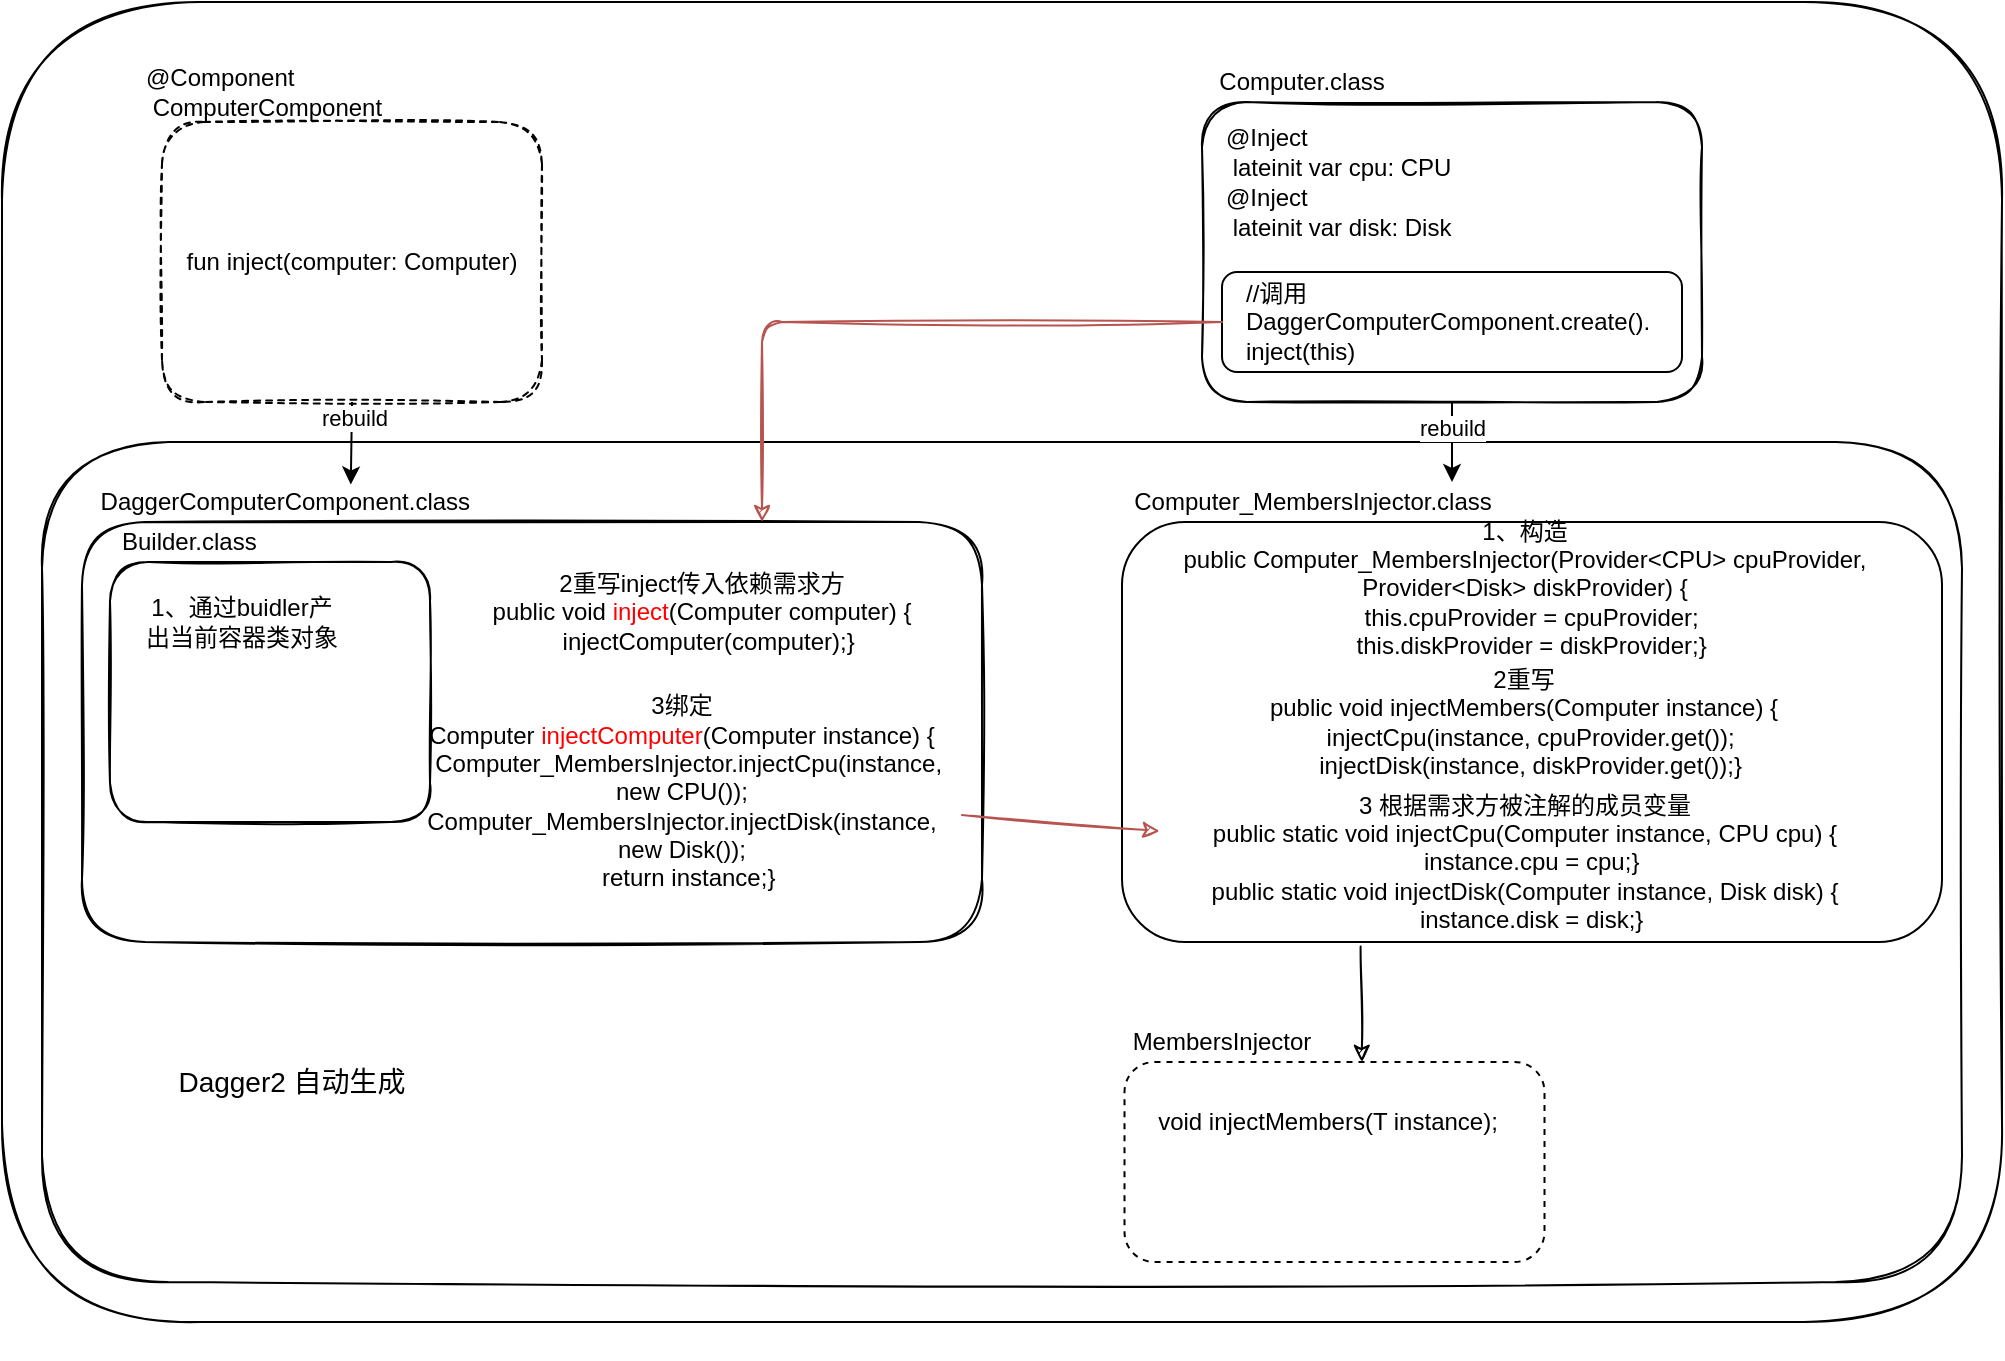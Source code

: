 <mxfile version="15.2.5" type="device"><diagram id="cJATLPq5bY4EHAJQRBKc" name="Page-1"><mxGraphModel dx="1086" dy="806" grid="1" gridSize="10" guides="1" tooltips="1" connect="1" arrows="1" fold="1" page="1" pageScale="1" pageWidth="827" pageHeight="1169" math="0" shadow="0"><root><mxCell id="0"/><mxCell id="1" parent="0"/><mxCell id="OnO3WrSMZDx5xBB0-8Y--55" value="" style="rounded=1;whiteSpace=wrap;html=1;align=left;verticalAlign=top;sketch=1;" vertex="1" parent="1"><mxGeometry x="200" y="280" width="1000" height="660" as="geometry"/></mxCell><mxCell id="OnO3WrSMZDx5xBB0-8Y--43" value="" style="rounded=1;whiteSpace=wrap;html=1;align=left;verticalAlign=top;sketch=1;" vertex="1" parent="1"><mxGeometry x="220" y="500" width="960" height="420" as="geometry"/></mxCell><mxCell id="OnO3WrSMZDx5xBB0-8Y--19" value="" style="rounded=1;whiteSpace=wrap;html=1;align=center;sketch=1;" vertex="1" parent="1"><mxGeometry x="800" y="330" width="250" height="150" as="geometry"/></mxCell><mxCell id="OnO3WrSMZDx5xBB0-8Y--23" value="" style="rounded=1;whiteSpace=wrap;html=1;align=left;verticalAlign=top;" vertex="1" parent="1"><mxGeometry x="810" y="415" width="230" height="50" as="geometry"/></mxCell><mxCell id="OnO3WrSMZDx5xBB0-8Y--1" value="fun inject(computer: Computer)" style="rounded=1;whiteSpace=wrap;html=1;dashed=1;align=center;sketch=1;" vertex="1" parent="1"><mxGeometry x="280" y="340" width="190" height="140" as="geometry"/></mxCell><mxCell id="OnO3WrSMZDx5xBB0-8Y--2" value="@Component&lt;br&gt;&amp;nbsp;ComputerComponent" style="text;html=1;strokeColor=none;fillColor=none;align=left;verticalAlign=middle;whiteSpace=wrap;rounded=0;" vertex="1" parent="1"><mxGeometry x="270" y="310" width="200" height="30" as="geometry"/></mxCell><mxCell id="OnO3WrSMZDx5xBB0-8Y--4" value="" style="rounded=1;whiteSpace=wrap;html=1;align=center;sketch=1;" vertex="1" parent="1"><mxGeometry x="240" y="540" width="450" height="210" as="geometry"/></mxCell><mxCell id="OnO3WrSMZDx5xBB0-8Y--10" value="&lt;div&gt;&amp;nbsp;DaggerComputerComponent.class&lt;/div&gt;" style="text;html=1;strokeColor=none;fillColor=none;align=center;verticalAlign=middle;whiteSpace=wrap;rounded=0;" vertex="1" parent="1"><mxGeometry x="240" y="520" width="200" height="20" as="geometry"/></mxCell><mxCell id="OnO3WrSMZDx5xBB0-8Y--12" value="" style="rounded=1;whiteSpace=wrap;html=1;align=center;verticalAlign=top;sketch=1;" vertex="1" parent="1"><mxGeometry x="254" y="560" width="160" height="130" as="geometry"/></mxCell><mxCell id="OnO3WrSMZDx5xBB0-8Y--14" value="&amp;nbsp;Builder.class" style="text;html=1;strokeColor=none;fillColor=none;align=center;verticalAlign=middle;whiteSpace=wrap;rounded=0;" vertex="1" parent="1"><mxGeometry x="254" y="540" width="76" height="20" as="geometry"/></mxCell><mxCell id="OnO3WrSMZDx5xBB0-8Y--15" value="1、通过buidler产出当前容器类对象" style="text;html=1;strokeColor=none;fillColor=none;align=center;verticalAlign=middle;whiteSpace=wrap;rounded=0;" vertex="1" parent="1"><mxGeometry x="270" y="580" width="100" height="20" as="geometry"/></mxCell><mxCell id="OnO3WrSMZDx5xBB0-8Y--16" value="&lt;div&gt;&lt;span&gt;2重写inject传入依赖需求方&lt;/span&gt;&lt;/div&gt;&lt;div&gt;public void &lt;font color=&quot;#ff0000&quot;&gt;inject&lt;/font&gt;(Computer computer) {&lt;br&gt;&lt;/div&gt;&lt;div&gt;&amp;nbsp; injectComputer(computer);&lt;span&gt;}&lt;/span&gt;&lt;/div&gt;" style="text;html=1;strokeColor=none;fillColor=none;align=center;verticalAlign=middle;whiteSpace=wrap;rounded=0;" vertex="1" parent="1"><mxGeometry x="430" y="550" width="240" height="70" as="geometry"/></mxCell><mxCell id="OnO3WrSMZDx5xBB0-8Y--17" value="&lt;div&gt;3绑定&lt;/div&gt;&lt;div&gt;Computer &lt;font color=&quot;#ff0000&quot;&gt;injectComputer&lt;/font&gt;(Computer instance) {&lt;/div&gt;&lt;div&gt;&amp;nbsp; Computer_MembersInjector.injectCpu(instance, new CPU());&lt;/div&gt;&lt;div&gt;Computer_MembersInjector.injectDisk(instance, new Disk());&lt;br&gt;&lt;/div&gt;&lt;div&gt;&amp;nbsp; return instance;&lt;span&gt;}&lt;/span&gt;&lt;/div&gt;" style="text;html=1;strokeColor=none;fillColor=none;align=center;verticalAlign=middle;whiteSpace=wrap;rounded=0;" vertex="1" parent="1"><mxGeometry x="400" y="630" width="280" height="90" as="geometry"/></mxCell><mxCell id="OnO3WrSMZDx5xBB0-8Y--20" value="&amp;nbsp; Computer.class" style="text;html=1;strokeColor=none;fillColor=none;align=left;verticalAlign=middle;whiteSpace=wrap;rounded=0;" vertex="1" parent="1"><mxGeometry x="800" y="310" width="200" height="20" as="geometry"/></mxCell><mxCell id="OnO3WrSMZDx5xBB0-8Y--21" value="&lt;div&gt;@Inject&lt;/div&gt;&lt;div&gt;&amp;nbsp;lateinit var cpu: CPU&lt;/div&gt;" style="text;html=1;strokeColor=none;fillColor=none;align=left;verticalAlign=middle;whiteSpace=wrap;rounded=0;" vertex="1" parent="1"><mxGeometry x="810" y="340" width="140" height="30" as="geometry"/></mxCell><mxCell id="OnO3WrSMZDx5xBB0-8Y--22" value="//调用&lt;br&gt;DaggerComputerComponent.create().&lt;br&gt;inject(this)" style="text;html=1;strokeColor=none;fillColor=none;align=left;verticalAlign=middle;whiteSpace=wrap;rounded=0;sketch=1;" vertex="1" parent="1"><mxGeometry x="820" y="430" width="190" height="20" as="geometry"/></mxCell><mxCell id="OnO3WrSMZDx5xBB0-8Y--25" value="&lt;div&gt;@Inject&lt;/div&gt;&lt;div&gt;&amp;nbsp;lateinit var disk: Disk&lt;/div&gt;" style="text;html=1;strokeColor=none;fillColor=none;align=left;verticalAlign=middle;whiteSpace=wrap;rounded=0;" vertex="1" parent="1"><mxGeometry x="810" y="370" width="140" height="30" as="geometry"/></mxCell><mxCell id="OnO3WrSMZDx5xBB0-8Y--26" value="" style="rounded=1;whiteSpace=wrap;html=1;align=center;" vertex="1" parent="1"><mxGeometry x="760" y="540" width="410" height="210" as="geometry"/></mxCell><mxCell id="OnO3WrSMZDx5xBB0-8Y--28" value="Computer_MembersInjector.class" style="text;html=1;strokeColor=none;fillColor=none;align=center;verticalAlign=middle;whiteSpace=wrap;rounded=0;" vertex="1" parent="1"><mxGeometry x="767.5" y="520" width="175" height="20" as="geometry"/></mxCell><mxCell id="OnO3WrSMZDx5xBB0-8Y--29" value="&lt;div&gt;1、构造&lt;/div&gt;&lt;div&gt;public Computer_MembersInjector(Provider&amp;lt;CPU&amp;gt; cpuProvider, Provider&amp;lt;Disk&amp;gt; diskProvider) {&lt;/div&gt;&lt;div&gt;&amp;nbsp; this.cpuProvider = cpuProvider;&lt;/div&gt;&lt;div&gt;&amp;nbsp; this.diskProvider = diskProvider;&lt;span&gt;}&lt;/span&gt;&lt;/div&gt;" style="text;html=1;strokeColor=none;fillColor=none;align=center;verticalAlign=middle;whiteSpace=wrap;rounded=0;sketch=1;" vertex="1" parent="1"><mxGeometry x="753.75" y="540" width="415" height="65" as="geometry"/></mxCell><mxCell id="OnO3WrSMZDx5xBB0-8Y--30" value="" style="rounded=1;whiteSpace=wrap;html=1;align=left;verticalAlign=top;dashed=1;" vertex="1" parent="1"><mxGeometry x="761.25" y="810" width="210" height="100" as="geometry"/></mxCell><mxCell id="OnO3WrSMZDx5xBB0-8Y--31" value="MembersInjector" style="text;html=1;strokeColor=none;fillColor=none;align=center;verticalAlign=middle;whiteSpace=wrap;rounded=0;" vertex="1" parent="1"><mxGeometry x="760" y="790" width="100" height="20" as="geometry"/></mxCell><mxCell id="OnO3WrSMZDx5xBB0-8Y--33" value="" style="endArrow=classic;html=1;exitX=0.291;exitY=1.011;exitDx=0;exitDy=0;exitPerimeter=0;sketch=1;" edge="1" parent="1" source="OnO3WrSMZDx5xBB0-8Y--26"><mxGeometry width="50" height="50" relative="1" as="geometry"><mxPoint x="866" y="750" as="sourcePoint"/><mxPoint x="880" y="810" as="targetPoint"/></mxGeometry></mxCell><mxCell id="OnO3WrSMZDx5xBB0-8Y--34" value="void injectMembers(T instance);" style="text;html=1;strokeColor=none;fillColor=none;align=center;verticalAlign=middle;whiteSpace=wrap;rounded=0;dashed=1;" vertex="1" parent="1"><mxGeometry x="762.5" y="830" width="200" height="20" as="geometry"/></mxCell><mxCell id="OnO3WrSMZDx5xBB0-8Y--35" value="2重写&lt;br&gt;public void injectMembers(Computer instance) {&lt;br&gt;&amp;nbsp; injectCpu(instance, cpuProvider.get());&lt;br&gt;&amp;nbsp; injectDisk(instance, diskProvider.get());}" style="text;html=1;strokeColor=none;fillColor=none;align=center;verticalAlign=middle;whiteSpace=wrap;rounded=0;dashed=1;" vertex="1" parent="1"><mxGeometry x="726.25" y="620" width="470" height="40" as="geometry"/></mxCell><mxCell id="OnO3WrSMZDx5xBB0-8Y--36" value="&lt;div&gt;3 根据需求方被注解的成员变量&lt;/div&gt;&lt;div&gt;public static void injectCpu(Computer instance, CPU cpu) {&lt;/div&gt;&lt;div&gt;&amp;nbsp; instance.cpu = cpu;&lt;span&gt;}&lt;/span&gt;&lt;/div&gt;&lt;div&gt;&lt;span&gt;public static void injectDisk(Computer instance, Disk disk) {&lt;/span&gt;&lt;br&gt;&lt;/div&gt;&lt;div&gt;&amp;nbsp; instance.disk = disk;&lt;span&gt;}&lt;/span&gt;&lt;/div&gt;" style="text;html=1;strokeColor=none;fillColor=none;align=center;verticalAlign=middle;whiteSpace=wrap;rounded=0;dashed=1;" vertex="1" parent="1"><mxGeometry x="778.75" y="660" width="365" height="99" as="geometry"/></mxCell><mxCell id="OnO3WrSMZDx5xBB0-8Y--44" style="edgeStyle=orthogonalEdgeStyle;rounded=0;orthogonalLoop=1;jettySize=auto;html=1;exitX=0.5;exitY=1;exitDx=0;exitDy=0;" edge="1" parent="1"><mxGeometry relative="1" as="geometry"><mxPoint x="700" y="950" as="sourcePoint"/><mxPoint x="700" y="950" as="targetPoint"/></mxGeometry></mxCell><mxCell id="OnO3WrSMZDx5xBB0-8Y--45" value="" style="endArrow=classic;html=1;exitX=0;exitY=0.5;exitDx=0;exitDy=0;fillColor=#f8cecc;strokeColor=#b85450;sketch=1;" edge="1" parent="1" source="OnO3WrSMZDx5xBB0-8Y--23"><mxGeometry width="50" height="50" relative="1" as="geometry"><mxPoint x="670" y="640" as="sourcePoint"/><mxPoint x="580" y="540" as="targetPoint"/><Array as="points"><mxPoint x="580" y="440"/></Array></mxGeometry></mxCell><mxCell id="OnO3WrSMZDx5xBB0-8Y--46" value="" style="endArrow=classic;html=1;fillColor=#f8cecc;strokeColor=#b85450;sketch=1;" edge="1" parent="1" source="OnO3WrSMZDx5xBB0-8Y--17" target="OnO3WrSMZDx5xBB0-8Y--36"><mxGeometry width="50" height="50" relative="1" as="geometry"><mxPoint x="670" y="640" as="sourcePoint"/><mxPoint x="720" y="590" as="targetPoint"/></mxGeometry></mxCell><mxCell id="OnO3WrSMZDx5xBB0-8Y--50" style="edgeStyle=orthogonalEdgeStyle;rounded=0;orthogonalLoop=1;jettySize=auto;html=1;exitX=0.5;exitY=1;exitDx=0;exitDy=0;" edge="1" parent="1"><mxGeometry relative="1" as="geometry"><mxPoint x="700" y="950" as="sourcePoint"/><mxPoint x="700" y="950" as="targetPoint"/></mxGeometry></mxCell><mxCell id="OnO3WrSMZDx5xBB0-8Y--51" value="" style="endArrow=classic;html=1;exitX=0.5;exitY=1;exitDx=0;exitDy=0;entryX=0.672;entryY=0.062;entryDx=0;entryDy=0;entryPerimeter=0;" edge="1" parent="1" source="OnO3WrSMZDx5xBB0-8Y--1" target="OnO3WrSMZDx5xBB0-8Y--10"><mxGeometry width="50" height="50" relative="1" as="geometry"><mxPoint x="620" y="510" as="sourcePoint"/><mxPoint x="363" y="530" as="targetPoint"/><Array as="points"/></mxGeometry></mxCell><mxCell id="OnO3WrSMZDx5xBB0-8Y--52" value="rebuild" style="edgeLabel;html=1;align=center;verticalAlign=middle;resizable=0;points=[];" vertex="1" connectable="0" parent="OnO3WrSMZDx5xBB0-8Y--51"><mxGeometry x="-0.615" y="1" relative="1" as="geometry"><mxPoint as="offset"/></mxGeometry></mxCell><mxCell id="OnO3WrSMZDx5xBB0-8Y--53" value="" style="endArrow=classic;html=1;exitX=0.5;exitY=1;exitDx=0;exitDy=0;" edge="1" parent="1" source="OnO3WrSMZDx5xBB0-8Y--19"><mxGeometry width="50" height="50" relative="1" as="geometry"><mxPoint x="810" y="580" as="sourcePoint"/><mxPoint x="925" y="520" as="targetPoint"/></mxGeometry></mxCell><mxCell id="OnO3WrSMZDx5xBB0-8Y--54" value="rebuild" style="edgeLabel;html=1;align=center;verticalAlign=middle;resizable=0;points=[];" vertex="1" connectable="0" parent="OnO3WrSMZDx5xBB0-8Y--53"><mxGeometry x="-0.352" relative="1" as="geometry"><mxPoint as="offset"/></mxGeometry></mxCell><mxCell id="OnO3WrSMZDx5xBB0-8Y--56" value="Dagger2 自动生成" style="text;html=1;strokeColor=none;fillColor=none;align=center;verticalAlign=middle;whiteSpace=wrap;rounded=0;fontSize=14;" vertex="1" parent="1"><mxGeometry x="280" y="800" width="130" height="40" as="geometry"/></mxCell></root></mxGraphModel></diagram></mxfile>